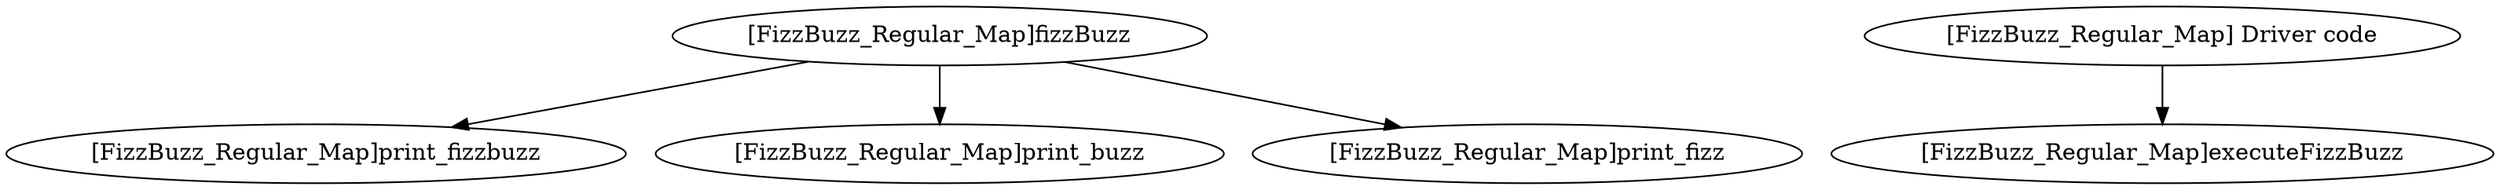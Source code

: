 strict digraph{
    "[FizzBuzz_Regular_Map]fizzBuzz" -> "[FizzBuzz_Regular_Map]print_fizzbuzz"
    "[FizzBuzz_Regular_Map]fizzBuzz" -> "[FizzBuzz_Regular_Map]print_buzz"
    "[FizzBuzz_Regular_Map]fizzBuzz" -> "[FizzBuzz_Regular_Map]print_fizz"
    "[FizzBuzz_Regular_Map] Driver code" -> "[FizzBuzz_Regular_Map]executeFizzBuzz"
}